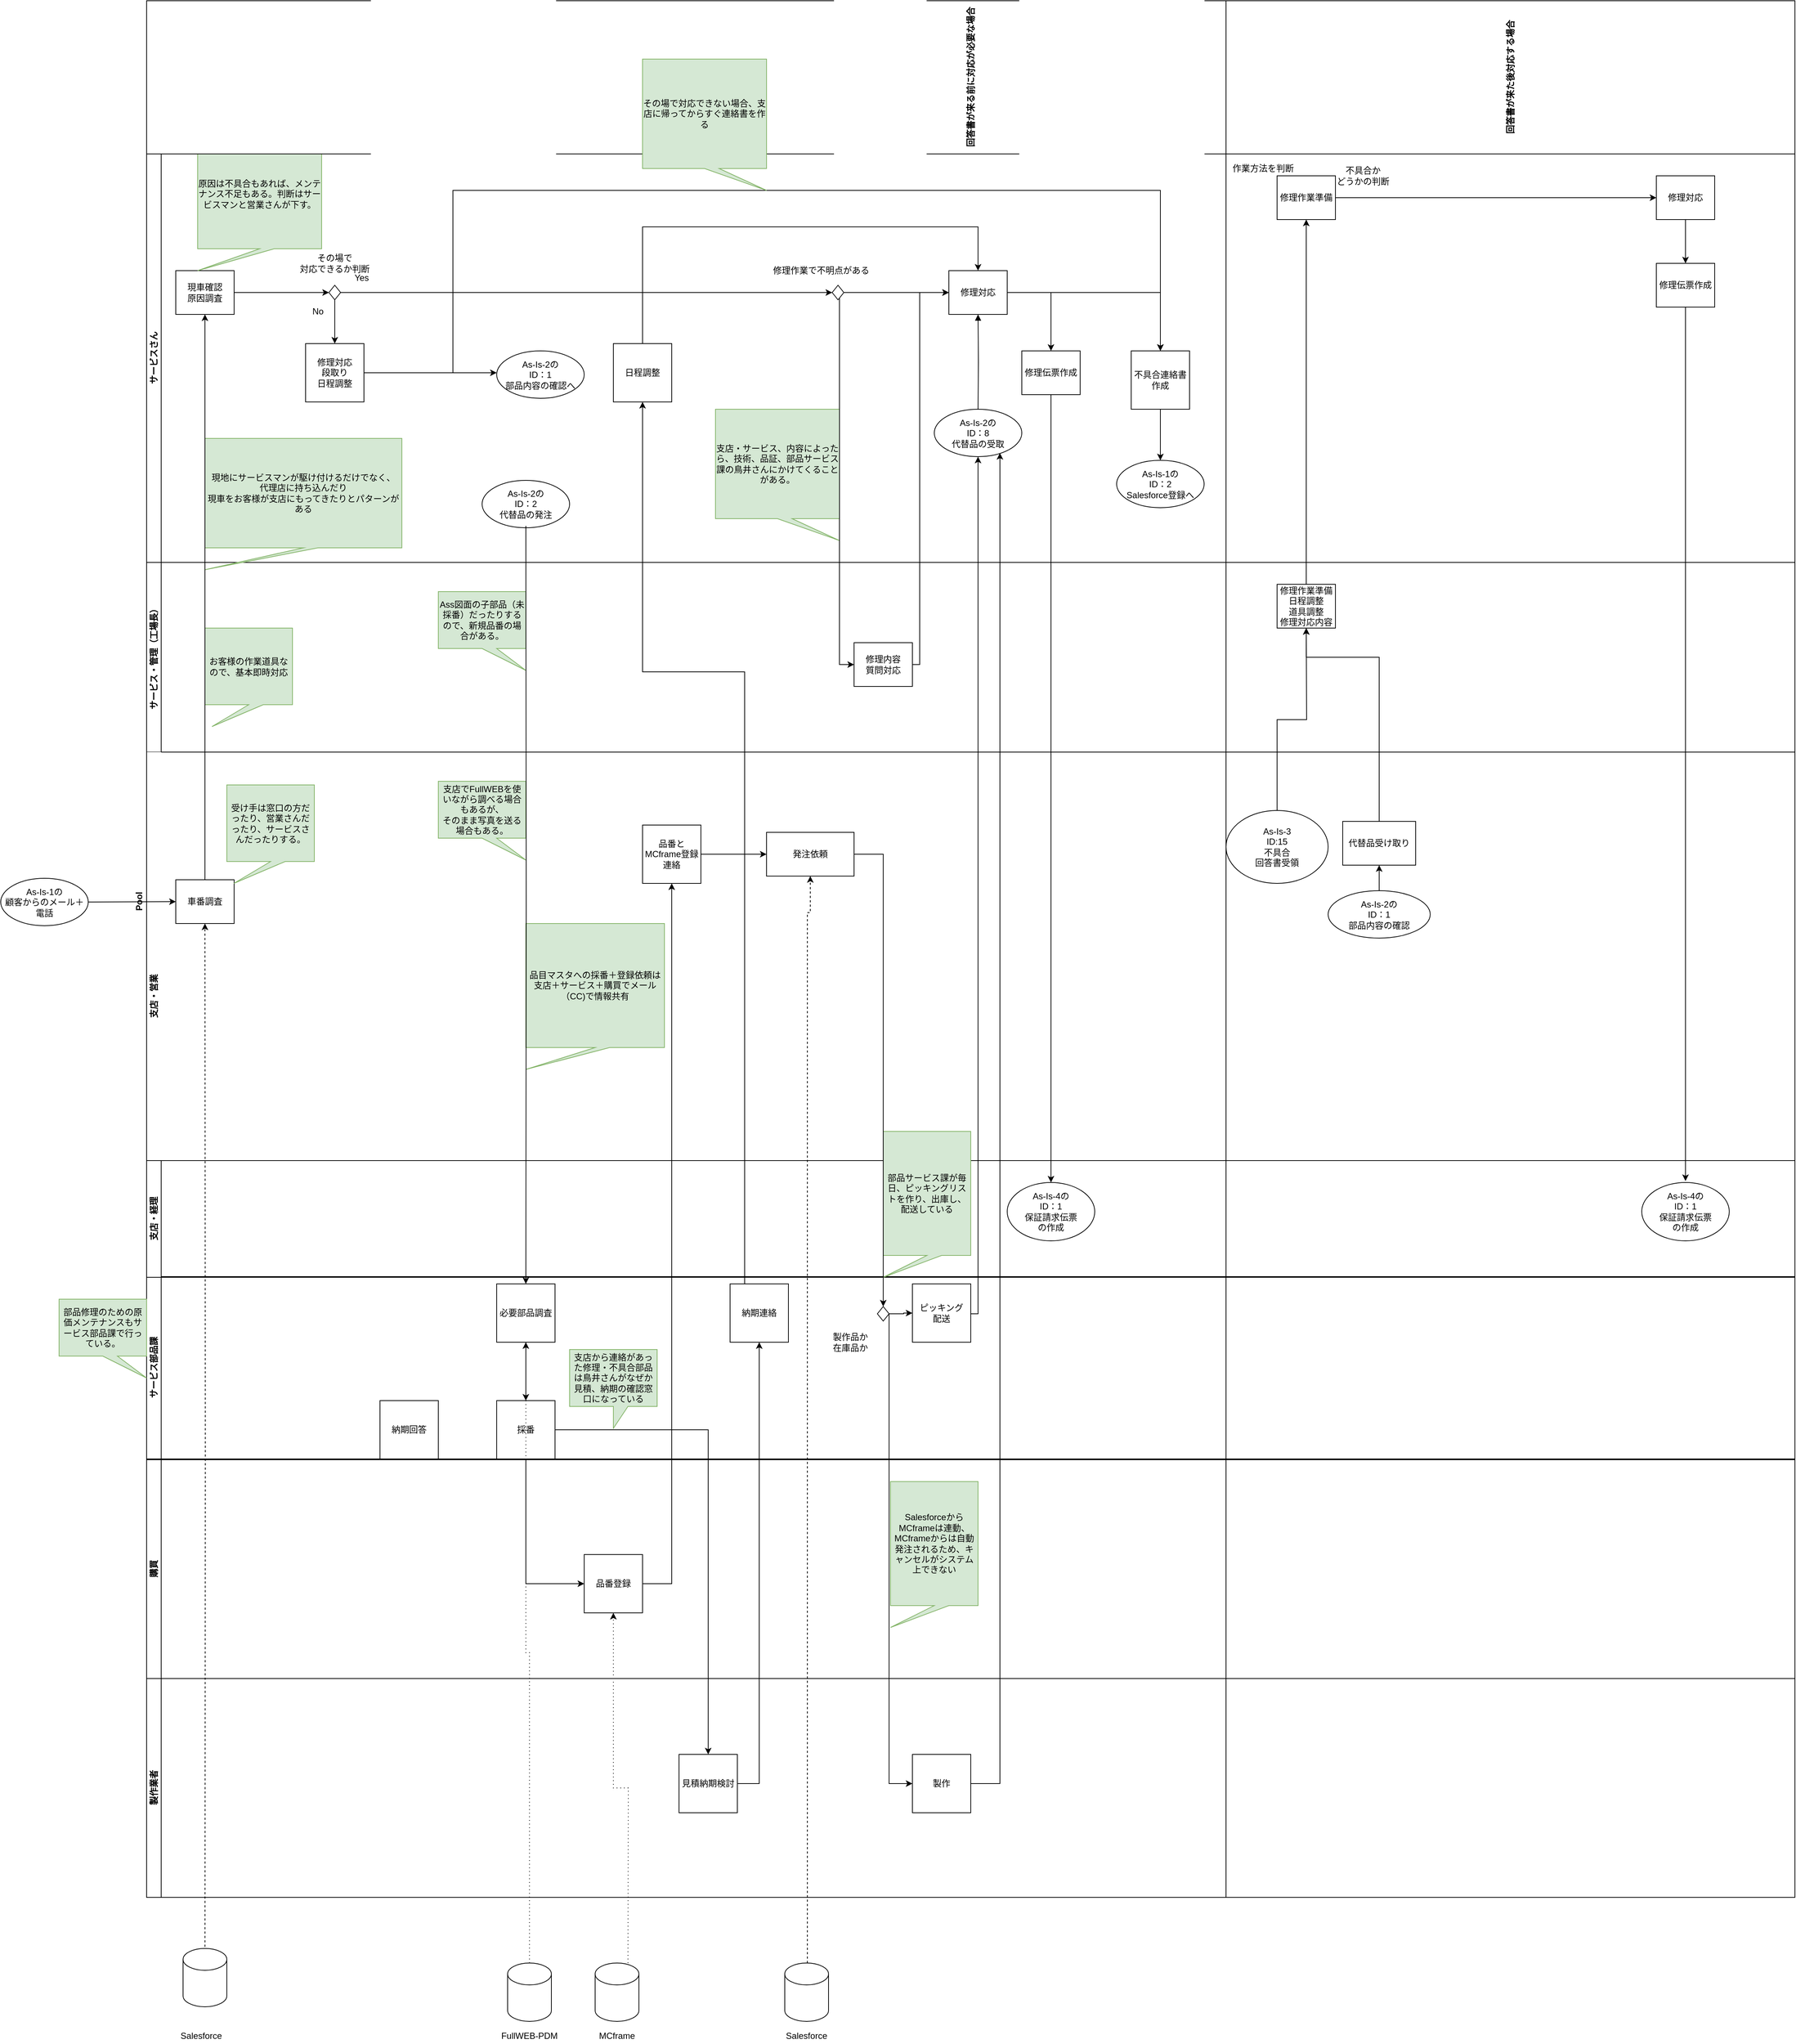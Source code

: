 <mxfile version="14.4.2" type="github">
  <diagram id="prtHgNgQTEPvFCAcTncT" name="Page-1">
    <mxGraphModel dx="3671" dy="2757" grid="1" gridSize="10" guides="1" tooltips="1" connect="1" arrows="1" fold="1" page="1" pageScale="1" pageWidth="827" pageHeight="1169" math="0" shadow="0">
      <root>
        <mxCell id="0" />
        <mxCell id="1" parent="0" />
        <mxCell id="dNxyNK7c78bLwvsdeMH5-19" value="Pool" style="swimlane;html=1;childLayout=stackLayout;resizeParent=1;resizeParentMax=0;horizontal=0;startSize=20;horizontalStack=0;swimlaneFillColor=none;strokeColor=none;" parent="1" vertex="1">
          <mxGeometry x="120" y="120" width="2280" height="930" as="geometry" />
        </mxCell>
        <mxCell id="dNxyNK7c78bLwvsdeMH5-20" value="サービス・管理（工場長）" style="swimlane;html=1;startSize=20;horizontal=0;" parent="dNxyNK7c78bLwvsdeMH5-19" vertex="1">
          <mxGeometry x="20" width="2260" height="260" as="geometry" />
        </mxCell>
        <mxCell id="z5nzv6D3eItYVxrzep7x-37" value="修理内容&lt;br&gt;質問対応" style="rounded=0;whiteSpace=wrap;html=1;fontFamily=Helvetica;fontSize=12;fontColor=#000000;align=center;" parent="dNxyNK7c78bLwvsdeMH5-20" vertex="1">
          <mxGeometry x="970" y="110" width="80" height="60" as="geometry" />
        </mxCell>
        <mxCell id="5hORHY0Bwvzyk7AXpnxr-3" value="お客様の作業道具なので、基本即時対応" style="shape=callout;whiteSpace=wrap;html=1;perimeter=calloutPerimeter;fillColor=#d5e8d4;strokeColor=#82b366;position2=0.08;" vertex="1" parent="dNxyNK7c78bLwvsdeMH5-20">
          <mxGeometry x="80" y="90" width="120" height="135" as="geometry" />
        </mxCell>
        <mxCell id="5hORHY0Bwvzyk7AXpnxr-20" value="Ass図面の子部品（未採番）だったりするので、新規品番の場合がある。" style="shape=callout;whiteSpace=wrap;html=1;perimeter=calloutPerimeter;fillColor=#d5e8d4;strokeColor=#82b366;position2=1;" vertex="1" parent="dNxyNK7c78bLwvsdeMH5-20">
          <mxGeometry x="400" y="40" width="120" height="108" as="geometry" />
        </mxCell>
        <mxCell id="dNxyNK7c78bLwvsdeMH5-21" value="支店・営業" style="swimlane;html=1;startSize=20;horizontal=0;strokeColor=none;" parent="dNxyNK7c78bLwvsdeMH5-19" vertex="1">
          <mxGeometry x="20" y="260" width="2260" height="670" as="geometry" />
        </mxCell>
        <mxCell id="EkoDnE93ibO1WMqdiC40-5" value="車番調査" style="rounded=0;whiteSpace=wrap;html=1;fontFamily=Helvetica;fontSize=12;fontColor=#000000;align=center;" parent="dNxyNK7c78bLwvsdeMH5-21" vertex="1">
          <mxGeometry x="40" y="175" width="80" height="60" as="geometry" />
        </mxCell>
        <mxCell id="z5nzv6D3eItYVxrzep7x-132" value="発注依頼" style="whiteSpace=wrap;html=1;" parent="dNxyNK7c78bLwvsdeMH5-21" vertex="1">
          <mxGeometry x="850" y="110" width="120" height="60" as="geometry" />
        </mxCell>
        <mxCell id="EkoDnE93ibO1WMqdiC40-7" style="edgeStyle=orthogonalEdgeStyle;rounded=0;orthogonalLoop=1;jettySize=auto;html=1;dashed=1;entryX=0.5;entryY=1;entryDx=0;entryDy=0;" parent="dNxyNK7c78bLwvsdeMH5-21" target="EkoDnE93ibO1WMqdiC40-5" edge="1">
          <mxGeometry relative="1" as="geometry">
            <Array as="points" />
            <mxPoint x="80" y="1715.714" as="sourcePoint" />
            <mxPoint x="80" y="240" as="targetPoint" />
          </mxGeometry>
        </mxCell>
        <mxCell id="5hORHY0Bwvzyk7AXpnxr-2" value="受け手は窓口の方だったり、営業さんだったり、サービスさんだったりする。" style="shape=callout;whiteSpace=wrap;html=1;perimeter=calloutPerimeter;fillColor=#d5e8d4;strokeColor=#82b366;position2=0.08;" vertex="1" parent="dNxyNK7c78bLwvsdeMH5-21">
          <mxGeometry x="110" y="45" width="120" height="135" as="geometry" />
        </mxCell>
        <mxCell id="5hORHY0Bwvzyk7AXpnxr-10" style="edgeStyle=orthogonalEdgeStyle;rounded=0;orthogonalLoop=1;jettySize=auto;html=1;" edge="1" parent="dNxyNK7c78bLwvsdeMH5-21" source="EkoDnE93ibO1WMqdiC40-41" target="z5nzv6D3eItYVxrzep7x-132">
          <mxGeometry relative="1" as="geometry" />
        </mxCell>
        <mxCell id="EkoDnE93ibO1WMqdiC40-41" value="品番とMCframe登録連絡" style="whiteSpace=wrap;html=1;aspect=fixed;" parent="dNxyNK7c78bLwvsdeMH5-21" vertex="1">
          <mxGeometry x="680" y="100" width="80" height="80" as="geometry" />
        </mxCell>
        <mxCell id="5hORHY0Bwvzyk7AXpnxr-9" value="品目マスタへの採番＋登録依頼は支店＋サービス＋購買でメール（CC)で情報共有" style="shape=callout;whiteSpace=wrap;html=1;perimeter=calloutPerimeter;fillColor=#d5e8d4;strokeColor=#82b366;position2=0;" vertex="1" parent="dNxyNK7c78bLwvsdeMH5-21">
          <mxGeometry x="520" y="235" width="190" height="200" as="geometry" />
        </mxCell>
        <mxCell id="5hORHY0Bwvzyk7AXpnxr-14" value="As-Is-2の&lt;br&gt;ID：1&lt;br&gt;&lt;div&gt;部品内容の確&lt;span&gt;認&lt;/span&gt;&lt;/div&gt;" style="ellipse;whiteSpace=wrap;html=1;" vertex="1" parent="dNxyNK7c78bLwvsdeMH5-21">
          <mxGeometry x="1620" y="190" width="140" height="65" as="geometry" />
        </mxCell>
        <mxCell id="EkoDnE93ibO1WMqdiC40-56" value="支店でFullWEBを使いながら調べる場合もあるが、&lt;br&gt;そのまま写真を送る場合もある。" style="shape=callout;whiteSpace=wrap;html=1;perimeter=calloutPerimeter;fillColor=#d5e8d4;strokeColor=#82b366;position2=1;" parent="dNxyNK7c78bLwvsdeMH5-21" vertex="1">
          <mxGeometry x="400" y="40" width="120" height="108" as="geometry" />
        </mxCell>
        <mxCell id="FLFnpMw3MmitnRIGWcoV-2" value="As-Is-3&lt;br&gt;ID:15&lt;br&gt;不具合&lt;br&gt;回答書受領" style="ellipse;whiteSpace=wrap;html=1;" parent="dNxyNK7c78bLwvsdeMH5-21" vertex="1">
          <mxGeometry x="1480" y="80" width="140" height="100" as="geometry" />
        </mxCell>
        <mxCell id="5hORHY0Bwvzyk7AXpnxr-22" value="&lt;span&gt;As-Is-4の&lt;/span&gt;&lt;br&gt;&lt;span&gt;ID：1&lt;/span&gt;&lt;br&gt;&lt;div&gt;&lt;div&gt;保証請求伝票&lt;/div&gt;&lt;div&gt;の作成&lt;/div&gt;&lt;/div&gt;" style="ellipse;whiteSpace=wrap;html=1;" vertex="1" parent="dNxyNK7c78bLwvsdeMH5-21">
          <mxGeometry x="2050" y="590" width="120" height="80" as="geometry" />
        </mxCell>
        <mxCell id="z5nzv6D3eItYVxrzep7x-14" value="サービスさん" style="swimlane;html=1;startSize=20;horizontal=0;" parent="1" vertex="1">
          <mxGeometry x="140" y="-440" width="2260" height="560" as="geometry" />
        </mxCell>
        <mxCell id="z5nzv6D3eItYVxrzep7x-86" style="edgeStyle=orthogonalEdgeStyle;rounded=0;orthogonalLoop=1;jettySize=auto;html=1;entryX=0;entryY=0.5;entryDx=0;entryDy=0;" parent="z5nzv6D3eItYVxrzep7x-14" source="z5nzv6D3eItYVxrzep7x-16" target="z5nzv6D3eItYVxrzep7x-85" edge="1">
          <mxGeometry relative="1" as="geometry" />
        </mxCell>
        <mxCell id="z5nzv6D3eItYVxrzep7x-16" value="現車確認&lt;br&gt;原因調査" style="rounded=0;whiteSpace=wrap;html=1;fontFamily=Helvetica;fontSize=12;fontColor=#000000;align=center;" parent="z5nzv6D3eItYVxrzep7x-14" vertex="1">
          <mxGeometry x="40" y="160" width="80" height="60" as="geometry" />
        </mxCell>
        <mxCell id="z5nzv6D3eItYVxrzep7x-44" style="edgeStyle=orthogonalEdgeStyle;rounded=0;orthogonalLoop=1;jettySize=auto;html=1;entryX=0;entryY=0.5;entryDx=0;entryDy=0;" parent="z5nzv6D3eItYVxrzep7x-14" source="z5nzv6D3eItYVxrzep7x-21" target="z5nzv6D3eItYVxrzep7x-23" edge="1">
          <mxGeometry relative="1" as="geometry" />
        </mxCell>
        <mxCell id="z5nzv6D3eItYVxrzep7x-21" value="" style="rhombus;whiteSpace=wrap;html=1;" parent="z5nzv6D3eItYVxrzep7x-14" vertex="1">
          <mxGeometry x="940" y="180" width="16" height="20" as="geometry" />
        </mxCell>
        <mxCell id="z5nzv6D3eItYVxrzep7x-22" value="その場で&lt;br&gt;対応できるか判断" style="text;html=1;strokeColor=none;fillColor=none;align=center;verticalAlign=middle;whiteSpace=wrap;rounded=0;" parent="z5nzv6D3eItYVxrzep7x-14" vertex="1">
          <mxGeometry x="193" y="140" width="130" height="20" as="geometry" />
        </mxCell>
        <mxCell id="5hORHY0Bwvzyk7AXpnxr-8" style="edgeStyle=orthogonalEdgeStyle;rounded=0;orthogonalLoop=1;jettySize=auto;html=1;entryX=0.5;entryY=0;entryDx=0;entryDy=0;" edge="1" parent="z5nzv6D3eItYVxrzep7x-14" source="z5nzv6D3eItYVxrzep7x-23" target="5hORHY0Bwvzyk7AXpnxr-6">
          <mxGeometry relative="1" as="geometry" />
        </mxCell>
        <mxCell id="z5nzv6D3eItYVxrzep7x-23" value="修理対応" style="rounded=0;whiteSpace=wrap;html=1;fontFamily=Helvetica;fontSize=12;fontColor=#000000;align=center;" parent="z5nzv6D3eItYVxrzep7x-14" vertex="1">
          <mxGeometry x="1100" y="160" width="80" height="60" as="geometry" />
        </mxCell>
        <mxCell id="dNxyNK7c78bLwvsdeMH5-34" value="修理伝票作成" style="rounded=0;whiteSpace=wrap;html=1;fontFamily=Helvetica;fontSize=12;fontColor=#000000;align=center;" parent="z5nzv6D3eItYVxrzep7x-14" vertex="1">
          <mxGeometry x="1200" y="270" width="80" height="60" as="geometry" />
        </mxCell>
        <mxCell id="YrqZv5F6dzmh7RyfZA-b-25" style="edgeStyle=orthogonalEdgeStyle;rounded=0;orthogonalLoop=1;jettySize=auto;html=1;entryX=0.5;entryY=0;entryDx=0;entryDy=0;exitX=1;exitY=0.5;exitDx=0;exitDy=0;" parent="z5nzv6D3eItYVxrzep7x-14" source="z5nzv6D3eItYVxrzep7x-23" target="dNxyNK7c78bLwvsdeMH5-34" edge="1">
          <mxGeometry relative="1" as="geometry">
            <mxPoint x="550" y="350" as="sourcePoint" />
            <Array as="points">
              <mxPoint x="1240" y="190" />
            </Array>
          </mxGeometry>
        </mxCell>
        <mxCell id="z5nzv6D3eItYVxrzep7x-42" value="No" style="text;html=1;strokeColor=none;fillColor=none;align=center;verticalAlign=middle;whiteSpace=wrap;rounded=0;" parent="z5nzv6D3eItYVxrzep7x-14" vertex="1">
          <mxGeometry x="170" y="206" width="130" height="20" as="geometry" />
        </mxCell>
        <mxCell id="z5nzv6D3eItYVxrzep7x-43" value="Yes" style="text;html=1;strokeColor=none;fillColor=none;align=center;verticalAlign=middle;whiteSpace=wrap;rounded=0;" parent="z5nzv6D3eItYVxrzep7x-14" vertex="1">
          <mxGeometry x="230" y="160" width="130" height="20" as="geometry" />
        </mxCell>
        <mxCell id="z5nzv6D3eItYVxrzep7x-100" style="edgeStyle=orthogonalEdgeStyle;rounded=0;orthogonalLoop=1;jettySize=auto;html=1;entryX=0;entryY=0.5;entryDx=0;entryDy=0;" parent="z5nzv6D3eItYVxrzep7x-14" source="z5nzv6D3eItYVxrzep7x-85" target="z5nzv6D3eItYVxrzep7x-21" edge="1">
          <mxGeometry relative="1" as="geometry" />
        </mxCell>
        <mxCell id="z5nzv6D3eItYVxrzep7x-85" value="" style="rhombus;whiteSpace=wrap;html=1;" parent="z5nzv6D3eItYVxrzep7x-14" vertex="1">
          <mxGeometry x="250" y="180" width="16" height="20" as="geometry" />
        </mxCell>
        <mxCell id="5hORHY0Bwvzyk7AXpnxr-16" style="edgeStyle=orthogonalEdgeStyle;rounded=0;orthogonalLoop=1;jettySize=auto;html=1;entryX=0;entryY=0.5;entryDx=0;entryDy=0;" edge="1" parent="z5nzv6D3eItYVxrzep7x-14" source="z5nzv6D3eItYVxrzep7x-93">
          <mxGeometry relative="1" as="geometry">
            <mxPoint x="480" y="300" as="targetPoint" />
          </mxGeometry>
        </mxCell>
        <mxCell id="z5nzv6D3eItYVxrzep7x-93" value="修理対応&lt;br&gt;段取り&lt;br&gt;日程調整" style="whiteSpace=wrap;html=1;aspect=fixed;" parent="z5nzv6D3eItYVxrzep7x-14" vertex="1">
          <mxGeometry x="218" y="260" width="80" height="80" as="geometry" />
        </mxCell>
        <mxCell id="z5nzv6D3eItYVxrzep7x-92" style="edgeStyle=orthogonalEdgeStyle;rounded=0;orthogonalLoop=1;jettySize=auto;html=1;" parent="z5nzv6D3eItYVxrzep7x-14" source="z5nzv6D3eItYVxrzep7x-85" target="z5nzv6D3eItYVxrzep7x-93" edge="1">
          <mxGeometry relative="1" as="geometry">
            <mxPoint x="258" y="150" as="targetPoint" />
          </mxGeometry>
        </mxCell>
        <mxCell id="5hORHY0Bwvzyk7AXpnxr-7" style="edgeStyle=orthogonalEdgeStyle;rounded=0;orthogonalLoop=1;jettySize=auto;html=1;entryX=0.5;entryY=0;entryDx=0;entryDy=0;exitX=1;exitY=0.5;exitDx=0;exitDy=0;" edge="1" parent="z5nzv6D3eItYVxrzep7x-14" source="z5nzv6D3eItYVxrzep7x-93" target="5hORHY0Bwvzyk7AXpnxr-6">
          <mxGeometry relative="1" as="geometry">
            <mxPoint x="310" y="300" as="sourcePoint" />
            <Array as="points">
              <mxPoint x="420" y="300" />
              <mxPoint x="420" y="50" />
              <mxPoint x="1390" y="50" />
            </Array>
          </mxGeometry>
        </mxCell>
        <mxCell id="z5nzv6D3eItYVxrzep7x-101" value="修理作業で不明点がある" style="text;html=1;strokeColor=none;fillColor=none;align=center;verticalAlign=middle;whiteSpace=wrap;rounded=0;" parent="z5nzv6D3eItYVxrzep7x-14" vertex="1">
          <mxGeometry x="850" y="150" width="150" height="20" as="geometry" />
        </mxCell>
        <mxCell id="z5nzv6D3eItYVxrzep7x-143" style="edgeStyle=orthogonalEdgeStyle;rounded=0;orthogonalLoop=1;jettySize=auto;html=1;entryX=0.5;entryY=1;entryDx=0;entryDy=0;endArrow=block;endFill=1;" parent="z5nzv6D3eItYVxrzep7x-14" target="z5nzv6D3eItYVxrzep7x-23" edge="1">
          <mxGeometry relative="1" as="geometry">
            <mxPoint x="1140" y="350" as="sourcePoint" />
          </mxGeometry>
        </mxCell>
        <mxCell id="EkoDnE93ibO1WMqdiC40-9" value="現地にサービスマンが駆け付けるだけでなく、&lt;br&gt;代理店に持ち込んだり&lt;br&gt;現車をお客様が支店にもってきたりとパターンがある" style="shape=callout;whiteSpace=wrap;html=1;perimeter=calloutPerimeter;fillColor=#d5e8d4;strokeColor=#82b366;position2=0;" parent="z5nzv6D3eItYVxrzep7x-14" vertex="1">
          <mxGeometry x="80" y="390" width="270" height="180" as="geometry" />
        </mxCell>
        <mxCell id="EkoDnE93ibO1WMqdiC40-14" value="原因は不具合もあれば、メンテナンス不足もある。判断はサービスマンと営業さんが下す。" style="shape=callout;whiteSpace=wrap;html=1;perimeter=calloutPerimeter;fillColor=#d5e8d4;strokeColor=#82b366;position2=0;" parent="z5nzv6D3eItYVxrzep7x-14" vertex="1">
          <mxGeometry x="70" y="-20" width="170" height="180" as="geometry" />
        </mxCell>
        <mxCell id="EkoDnE93ibO1WMqdiC40-53" style="edgeStyle=orthogonalEdgeStyle;rounded=0;orthogonalLoop=1;jettySize=auto;html=1;entryX=0.5;entryY=0;entryDx=0;entryDy=0;" parent="z5nzv6D3eItYVxrzep7x-14" source="EkoDnE93ibO1WMqdiC40-51" target="z5nzv6D3eItYVxrzep7x-23" edge="1">
          <mxGeometry relative="1" as="geometry">
            <Array as="points">
              <mxPoint x="680" y="100" />
              <mxPoint x="1140" y="100" />
            </Array>
          </mxGeometry>
        </mxCell>
        <mxCell id="EkoDnE93ibO1WMqdiC40-51" value="日程調整" style="whiteSpace=wrap;html=1;aspect=fixed;" parent="z5nzv6D3eItYVxrzep7x-14" vertex="1">
          <mxGeometry x="640" y="260" width="80" height="80" as="geometry" />
        </mxCell>
        <mxCell id="EkoDnE93ibO1WMqdiC40-13" value="支店・サービス、内容によったら、技術、品証、部品サービス課の鳥井さんにかけてくることがある。" style="shape=callout;whiteSpace=wrap;html=1;perimeter=calloutPerimeter;fillColor=#d5e8d4;strokeColor=#82b366;position2=1;" parent="z5nzv6D3eItYVxrzep7x-14" vertex="1">
          <mxGeometry x="780" y="350" width="170" height="180" as="geometry" />
        </mxCell>
        <mxCell id="5hORHY0Bwvzyk7AXpnxr-13" style="edgeStyle=orthogonalEdgeStyle;rounded=0;orthogonalLoop=1;jettySize=auto;html=1;" edge="1" parent="z5nzv6D3eItYVxrzep7x-14" source="5hORHY0Bwvzyk7AXpnxr-6" target="5hORHY0Bwvzyk7AXpnxr-11">
          <mxGeometry relative="1" as="geometry" />
        </mxCell>
        <mxCell id="5hORHY0Bwvzyk7AXpnxr-6" value="不具合連絡書作成" style="whiteSpace=wrap;html=1;aspect=fixed;" vertex="1" parent="z5nzv6D3eItYVxrzep7x-14">
          <mxGeometry x="1350" y="270" width="80" height="80" as="geometry" />
        </mxCell>
        <mxCell id="5hORHY0Bwvzyk7AXpnxr-11" value="As-Is-1の&lt;br&gt;ID：2&lt;br&gt;Salesforce登録へ" style="ellipse;whiteSpace=wrap;html=1;" vertex="1" parent="z5nzv6D3eItYVxrzep7x-14">
          <mxGeometry x="1330" y="420" width="120" height="65" as="geometry" />
        </mxCell>
        <mxCell id="5hORHY0Bwvzyk7AXpnxr-17" value="As-Is-2の&lt;br&gt;ID：1&lt;br&gt;部品内容の確認へ" style="ellipse;whiteSpace=wrap;html=1;" vertex="1" parent="z5nzv6D3eItYVxrzep7x-14">
          <mxGeometry x="480" y="270" width="120" height="65" as="geometry" />
        </mxCell>
        <mxCell id="5hORHY0Bwvzyk7AXpnxr-18" value="As-Is-2の&lt;br&gt;ID：2&lt;br&gt;代替品の発注" style="ellipse;whiteSpace=wrap;html=1;" vertex="1" parent="z5nzv6D3eItYVxrzep7x-14">
          <mxGeometry x="460" y="447.5" width="120" height="65" as="geometry" />
        </mxCell>
        <mxCell id="5hORHY0Bwvzyk7AXpnxr-21" value="As-Is-2の&lt;br&gt;ID：8&lt;br&gt;代替品の受取" style="ellipse;whiteSpace=wrap;html=1;" vertex="1" parent="z5nzv6D3eItYVxrzep7x-14">
          <mxGeometry x="1080" y="350" width="120" height="65" as="geometry" />
        </mxCell>
        <mxCell id="z5nzv6D3eItYVxrzep7x-63" style="edgeStyle=orthogonalEdgeStyle;rounded=0;orthogonalLoop=1;jettySize=auto;html=1;" parent="1" source="dNxyNK7c78bLwvsdeMH5-34" edge="1">
          <mxGeometry relative="1" as="geometry">
            <mxPoint x="1380" y="970" as="targetPoint" />
          </mxGeometry>
        </mxCell>
        <mxCell id="z5nzv6D3eItYVxrzep7x-65" value="回答書が来る前に対応が必要な場合" style="swimlane;html=1;startSize=210;horizontal=0;direction=south;" parent="1" vertex="1">
          <mxGeometry x="140" y="-650" width="2260" height="2600" as="geometry" />
        </mxCell>
        <mxCell id="z5nzv6D3eItYVxrzep7x-57" value="サービス部品課" style="swimlane;html=1;startSize=20;horizontal=0;" parent="z5nzv6D3eItYVxrzep7x-65" vertex="1">
          <mxGeometry y="1749" width="2260" height="250" as="geometry" />
        </mxCell>
        <mxCell id="EkoDnE93ibO1WMqdiC40-18" value="採番" style="whiteSpace=wrap;html=1;aspect=fixed;" parent="z5nzv6D3eItYVxrzep7x-57" vertex="1">
          <mxGeometry x="480" y="170" width="80" height="80" as="geometry" />
        </mxCell>
        <mxCell id="EkoDnE93ibO1WMqdiC40-22" style="edgeStyle=orthogonalEdgeStyle;rounded=0;orthogonalLoop=1;jettySize=auto;html=1;entryX=0.5;entryY=0;entryDx=0;entryDy=0;" parent="z5nzv6D3eItYVxrzep7x-57" source="EkoDnE93ibO1WMqdiC40-19" target="EkoDnE93ibO1WMqdiC40-18" edge="1">
          <mxGeometry relative="1" as="geometry" />
        </mxCell>
        <mxCell id="EkoDnE93ibO1WMqdiC40-19" value="必要部品調査" style="whiteSpace=wrap;html=1;aspect=fixed;" parent="z5nzv6D3eItYVxrzep7x-57" vertex="1">
          <mxGeometry x="480" y="10" width="80" height="80" as="geometry" />
        </mxCell>
        <mxCell id="EkoDnE93ibO1WMqdiC40-38" value="納期回答" style="whiteSpace=wrap;html=1;aspect=fixed;" parent="z5nzv6D3eItYVxrzep7x-57" vertex="1">
          <mxGeometry x="320" y="170" width="80" height="80" as="geometry" />
        </mxCell>
        <mxCell id="EkoDnE93ibO1WMqdiC40-48" value="納期連絡" style="whiteSpace=wrap;html=1;aspect=fixed;" parent="z5nzv6D3eItYVxrzep7x-57" vertex="1">
          <mxGeometry x="800" y="10" width="80" height="80" as="geometry" />
        </mxCell>
        <mxCell id="EkoDnE93ibO1WMqdiC40-58" value="支店から連絡があった修理・不具合部品は鳥井さんがなぜか見積、納期の確認窓口になっている" style="shape=callout;whiteSpace=wrap;html=1;perimeter=calloutPerimeter;fillColor=#d5e8d4;strokeColor=#82b366;" parent="z5nzv6D3eItYVxrzep7x-57" vertex="1">
          <mxGeometry x="580" y="100" width="120" height="108" as="geometry" />
        </mxCell>
        <mxCell id="EkoDnE93ibO1WMqdiC40-64" value="ピッキング&lt;br&gt;配送" style="whiteSpace=wrap;html=1;aspect=fixed;" parent="z5nzv6D3eItYVxrzep7x-57" vertex="1">
          <mxGeometry x="1050" y="10" width="80" height="80" as="geometry" />
        </mxCell>
        <mxCell id="EkoDnE93ibO1WMqdiC40-68" value="製作品か&lt;br&gt;在庫品か" style="text;html=1;strokeColor=none;fillColor=none;align=center;verticalAlign=middle;whiteSpace=wrap;rounded=0;" parent="z5nzv6D3eItYVxrzep7x-57" vertex="1">
          <mxGeometry x="890" y="80" width="150" height="20" as="geometry" />
        </mxCell>
        <mxCell id="dNxyNK7c78bLwvsdeMH5-22" value="支店・経理" style="swimlane;html=1;startSize=20;horizontal=0;" parent="z5nzv6D3eItYVxrzep7x-65" vertex="1">
          <mxGeometry y="1590" width="2260" height="160" as="geometry" />
        </mxCell>
        <mxCell id="EkoDnE93ibO1WMqdiC40-69" value="部品サービス課が毎日、ピッキングリストを作り、出庫し、配送している" style="shape=callout;whiteSpace=wrap;html=1;perimeter=calloutPerimeter;fillColor=#d5e8d4;strokeColor=#82b366;position2=0;" parent="dNxyNK7c78bLwvsdeMH5-22" vertex="1">
          <mxGeometry x="1010" y="-40" width="120" height="200" as="geometry" />
        </mxCell>
        <mxCell id="5hORHY0Bwvzyk7AXpnxr-23" value="&lt;span&gt;As-Is-4の&lt;/span&gt;&lt;br&gt;&lt;span&gt;ID：1&lt;/span&gt;&lt;br&gt;&lt;div&gt;&lt;div&gt;保証請求伝票&lt;/div&gt;&lt;div&gt;の作成&lt;/div&gt;&lt;/div&gt;" style="ellipse;whiteSpace=wrap;html=1;" vertex="1" parent="dNxyNK7c78bLwvsdeMH5-22">
          <mxGeometry x="1180" y="30" width="120" height="80" as="geometry" />
        </mxCell>
        <mxCell id="z5nzv6D3eItYVxrzep7x-32" value="作業方法を判断" style="text;html=1;strokeColor=none;fillColor=none;align=center;verticalAlign=middle;whiteSpace=wrap;rounded=0;" parent="z5nzv6D3eItYVxrzep7x-65" vertex="1">
          <mxGeometry x="1466" y="220" width="130" height="20" as="geometry" />
        </mxCell>
        <mxCell id="z5nzv6D3eItYVxrzep7x-34" value="修理作業準備" style="rounded=0;whiteSpace=wrap;html=1;fontFamily=Helvetica;fontSize=12;fontColor=#000000;align=center;" parent="z5nzv6D3eItYVxrzep7x-65" vertex="1">
          <mxGeometry x="1550" y="240" width="80" height="60" as="geometry" />
        </mxCell>
        <mxCell id="z5nzv6D3eItYVxrzep7x-26" style="edgeStyle=orthogonalEdgeStyle;rounded=0;orthogonalLoop=1;jettySize=auto;html=1;exitX=1;exitY=0.5;exitDx=0;exitDy=0;" parent="z5nzv6D3eItYVxrzep7x-65" source="z5nzv6D3eItYVxrzep7x-34" edge="1">
          <mxGeometry relative="1" as="geometry">
            <mxPoint x="1760" y="270" as="sourcePoint" />
            <mxPoint x="2070" y="270" as="targetPoint" />
          </mxGeometry>
        </mxCell>
        <mxCell id="z5nzv6D3eItYVxrzep7x-33" value="不具合か&lt;br&gt;どうかの判断" style="text;html=1;strokeColor=none;fillColor=none;align=center;verticalAlign=middle;whiteSpace=wrap;rounded=0;" parent="z5nzv6D3eItYVxrzep7x-65" vertex="1">
          <mxGeometry x="1603" y="230" width="130" height="20" as="geometry" />
        </mxCell>
        <mxCell id="z5nzv6D3eItYVxrzep7x-29" value="修理対応" style="rounded=0;whiteSpace=wrap;html=1;fontFamily=Helvetica;fontSize=12;fontColor=#000000;align=center;" parent="z5nzv6D3eItYVxrzep7x-65" vertex="1">
          <mxGeometry x="2070" y="240" width="80" height="60" as="geometry" />
        </mxCell>
        <mxCell id="z5nzv6D3eItYVxrzep7x-71" style="edgeStyle=orthogonalEdgeStyle;rounded=0;orthogonalLoop=1;jettySize=auto;html=1;entryX=0.5;entryY=0;entryDx=0;entryDy=0;exitX=0.5;exitY=1;exitDx=0;exitDy=0;" parent="z5nzv6D3eItYVxrzep7x-65" source="z5nzv6D3eItYVxrzep7x-29" target="z5nzv6D3eItYVxrzep7x-70" edge="1">
          <mxGeometry relative="1" as="geometry">
            <mxPoint x="2110" y="310" as="sourcePoint" />
          </mxGeometry>
        </mxCell>
        <mxCell id="z5nzv6D3eItYVxrzep7x-70" value="修理伝票作成" style="rounded=0;whiteSpace=wrap;html=1;fontFamily=Helvetica;fontSize=12;fontColor=#000000;align=center;" parent="z5nzv6D3eItYVxrzep7x-65" vertex="1">
          <mxGeometry x="2070" y="360" width="80" height="60" as="geometry" />
        </mxCell>
        <mxCell id="z5nzv6D3eItYVxrzep7x-72" style="edgeStyle=orthogonalEdgeStyle;rounded=0;orthogonalLoop=1;jettySize=auto;html=1;" parent="z5nzv6D3eItYVxrzep7x-65" source="z5nzv6D3eItYVxrzep7x-70" edge="1">
          <mxGeometry relative="1" as="geometry">
            <mxPoint x="2110" y="1618" as="targetPoint" />
          </mxGeometry>
        </mxCell>
        <mxCell id="z5nzv6D3eItYVxrzep7x-68" style="edgeStyle=orthogonalEdgeStyle;rounded=0;orthogonalLoop=1;jettySize=auto;html=1;entryX=0.5;entryY=1;entryDx=0;entryDy=0;" parent="z5nzv6D3eItYVxrzep7x-65" source="z5nzv6D3eItYVxrzep7x-7" target="z5nzv6D3eItYVxrzep7x-34" edge="1">
          <mxGeometry relative="1" as="geometry" />
        </mxCell>
        <mxCell id="z5nzv6D3eItYVxrzep7x-7" value="修理作業準備&lt;br&gt;日程調整&lt;br&gt;道具調整&lt;br&gt;修理対応内容" style="rounded=0;whiteSpace=wrap;html=1;fontFamily=Helvetica;fontSize=12;fontColor=#000000;align=center;" parent="z5nzv6D3eItYVxrzep7x-65" vertex="1">
          <mxGeometry x="1550" y="800" width="80" height="60" as="geometry" />
        </mxCell>
        <mxCell id="z5nzv6D3eItYVxrzep7x-9" style="edgeStyle=orthogonalEdgeStyle;rounded=0;orthogonalLoop=1;jettySize=auto;html=1;entryX=0.5;entryY=1;entryDx=0;entryDy=0;" parent="z5nzv6D3eItYVxrzep7x-65" source="z5nzv6D3eItYVxrzep7x-8" target="z5nzv6D3eItYVxrzep7x-7" edge="1">
          <mxGeometry relative="1" as="geometry">
            <Array as="points">
              <mxPoint x="1690" y="900" />
              <mxPoint x="1590" y="900" />
            </Array>
          </mxGeometry>
        </mxCell>
        <mxCell id="FLFnpMw3MmitnRIGWcoV-14" style="edgeStyle=orthogonalEdgeStyle;rounded=0;orthogonalLoop=1;jettySize=auto;html=1;" parent="z5nzv6D3eItYVxrzep7x-65" source="FLFnpMw3MmitnRIGWcoV-2" edge="1">
          <mxGeometry relative="1" as="geometry">
            <mxPoint x="1590" y="860" as="targetPoint" />
          </mxGeometry>
        </mxCell>
        <mxCell id="z5nzv6D3eItYVxrzep7x-8" value="代替品受け取り" style="rounded=0;whiteSpace=wrap;html=1;" parent="z5nzv6D3eItYVxrzep7x-65" vertex="1">
          <mxGeometry x="1640" y="1125" width="100" height="60" as="geometry" />
        </mxCell>
        <mxCell id="z5nzv6D3eItYVxrzep7x-67" value="回答書が来た後対応する場合" style="swimlane;html=1;startSize=210;horizontal=0;direction=south;" parent="z5nzv6D3eItYVxrzep7x-65" vertex="1">
          <mxGeometry x="1480" width="780" height="2600" as="geometry" />
        </mxCell>
        <mxCell id="EkoDnE93ibO1WMqdiC40-55" value="SalesforceからMCframeは連動、&lt;br&gt;MCframeからは自動発注されるため、キャンセルがシステム上できない" style="shape=callout;whiteSpace=wrap;html=1;perimeter=calloutPerimeter;fillColor=#d5e8d4;strokeColor=#82b366;position2=0;" parent="z5nzv6D3eItYVxrzep7x-65" vertex="1">
          <mxGeometry x="1020" y="2030" width="120" height="200" as="geometry" />
        </mxCell>
        <mxCell id="5hORHY0Bwvzyk7AXpnxr-12" value="その場で対応できない場合、支店に帰ってからすぐ連絡書を作る" style="shape=callout;whiteSpace=wrap;html=1;perimeter=calloutPerimeter;fillColor=#d5e8d4;strokeColor=#82b366;position2=1;" vertex="1" parent="z5nzv6D3eItYVxrzep7x-65">
          <mxGeometry x="680" y="80" width="170" height="180" as="geometry" />
        </mxCell>
        <mxCell id="z5nzv6D3eItYVxrzep7x-58" value="購買" style="swimlane;html=1;startSize=20;horizontal=0;" parent="1" vertex="1">
          <mxGeometry x="140" y="1350" width="2260" height="300" as="geometry" />
        </mxCell>
        <mxCell id="EkoDnE93ibO1WMqdiC40-24" value="品番登録" style="whiteSpace=wrap;html=1;aspect=fixed;" parent="z5nzv6D3eItYVxrzep7x-58" vertex="1">
          <mxGeometry x="600" y="130" width="80" height="80" as="geometry" />
        </mxCell>
        <mxCell id="z5nzv6D3eItYVxrzep7x-99" style="edgeStyle=orthogonalEdgeStyle;rounded=0;orthogonalLoop=1;jettySize=auto;html=1;entryX=0;entryY=0.5;entryDx=0;entryDy=0;" parent="1" source="z5nzv6D3eItYVxrzep7x-37" target="z5nzv6D3eItYVxrzep7x-23" edge="1">
          <mxGeometry relative="1" as="geometry">
            <mxPoint x="578" y="260.059" as="sourcePoint" />
            <mxPoint x="680" y="-40" as="targetPoint" />
            <Array as="points">
              <mxPoint x="1200" y="260" />
              <mxPoint x="1200" y="-250" />
            </Array>
          </mxGeometry>
        </mxCell>
        <mxCell id="z5nzv6D3eItYVxrzep7x-134" value="" style="shape=cylinder3;whiteSpace=wrap;html=1;boundedLbl=1;backgroundOutline=1;size=15;" parent="1" vertex="1">
          <mxGeometry x="190" y="2020" width="60" height="80" as="geometry" />
        </mxCell>
        <mxCell id="z5nzv6D3eItYVxrzep7x-137" value="Salesforce" style="text;html=1;strokeColor=none;fillColor=none;align=center;verticalAlign=middle;whiteSpace=wrap;rounded=0;" parent="1" vertex="1">
          <mxGeometry x="150" y="2130" width="130" height="20" as="geometry" />
        </mxCell>
        <mxCell id="EkoDnE93ibO1WMqdiC40-8" style="edgeStyle=orthogonalEdgeStyle;rounded=0;orthogonalLoop=1;jettySize=auto;html=1;entryX=0.5;entryY=1;entryDx=0;entryDy=0;" parent="1" source="EkoDnE93ibO1WMqdiC40-5" target="z5nzv6D3eItYVxrzep7x-16" edge="1">
          <mxGeometry relative="1" as="geometry" />
        </mxCell>
        <mxCell id="EkoDnE93ibO1WMqdiC40-15" style="edgeStyle=orthogonalEdgeStyle;rounded=0;orthogonalLoop=1;jettySize=auto;html=1;entryX=0;entryY=0.5;entryDx=0;entryDy=0;" parent="1" source="z5nzv6D3eItYVxrzep7x-21" target="z5nzv6D3eItYVxrzep7x-37" edge="1">
          <mxGeometry relative="1" as="geometry">
            <Array as="points">
              <mxPoint x="1090" y="-250" />
              <mxPoint x="1090" y="260" />
            </Array>
          </mxGeometry>
        </mxCell>
        <mxCell id="EkoDnE93ibO1WMqdiC40-21" style="edgeStyle=orthogonalEdgeStyle;rounded=0;orthogonalLoop=1;jettySize=auto;html=1;" parent="1" target="EkoDnE93ibO1WMqdiC40-19" edge="1">
          <mxGeometry relative="1" as="geometry">
            <mxPoint x="660" y="70" as="sourcePoint" />
          </mxGeometry>
        </mxCell>
        <mxCell id="EkoDnE93ibO1WMqdiC40-23" style="edgeStyle=orthogonalEdgeStyle;rounded=0;orthogonalLoop=1;jettySize=auto;html=1;entryX=0;entryY=0.5;entryDx=0;entryDy=0;" parent="1" source="EkoDnE93ibO1WMqdiC40-18" target="EkoDnE93ibO1WMqdiC40-24" edge="1">
          <mxGeometry relative="1" as="geometry">
            <mxPoint x="670" y="1550" as="targetPoint" />
            <Array as="points">
              <mxPoint x="660" y="1520" />
            </Array>
          </mxGeometry>
        </mxCell>
        <mxCell id="EkoDnE93ibO1WMqdiC40-29" style="edgeStyle=orthogonalEdgeStyle;rounded=0;orthogonalLoop=1;jettySize=auto;html=1;dashed=1;dashPattern=1 4;" parent="1" source="EkoDnE93ibO1WMqdiC40-27" target="EkoDnE93ibO1WMqdiC40-19" edge="1">
          <mxGeometry relative="1" as="geometry" />
        </mxCell>
        <mxCell id="EkoDnE93ibO1WMqdiC40-27" value="" style="shape=cylinder3;whiteSpace=wrap;html=1;boundedLbl=1;backgroundOutline=1;size=15;" parent="1" vertex="1">
          <mxGeometry x="635" y="2040" width="60" height="80" as="geometry" />
        </mxCell>
        <mxCell id="EkoDnE93ibO1WMqdiC40-28" value="FullWEB-PDM" style="text;html=1;strokeColor=none;fillColor=none;align=center;verticalAlign=middle;whiteSpace=wrap;rounded=0;" parent="1" vertex="1">
          <mxGeometry x="600" y="2130" width="130" height="20" as="geometry" />
        </mxCell>
        <mxCell id="EkoDnE93ibO1WMqdiC40-30" value="" style="shape=cylinder3;whiteSpace=wrap;html=1;boundedLbl=1;backgroundOutline=1;size=15;" parent="1" vertex="1">
          <mxGeometry x="755" y="2040" width="60" height="80" as="geometry" />
        </mxCell>
        <mxCell id="EkoDnE93ibO1WMqdiC40-31" value="MCframe" style="text;html=1;strokeColor=none;fillColor=none;align=center;verticalAlign=middle;whiteSpace=wrap;rounded=0;" parent="1" vertex="1">
          <mxGeometry x="720" y="2130" width="130" height="20" as="geometry" />
        </mxCell>
        <mxCell id="EkoDnE93ibO1WMqdiC40-32" style="edgeStyle=orthogonalEdgeStyle;rounded=0;orthogonalLoop=1;jettySize=auto;html=1;dashed=1;dashPattern=1 4;entryX=0.5;entryY=1;entryDx=0;entryDy=0;" parent="1" target="EkoDnE93ibO1WMqdiC40-24" edge="1">
          <mxGeometry relative="1" as="geometry">
            <mxPoint x="800" y="2040" as="sourcePoint" />
            <mxPoint x="795" y="1160" as="targetPoint" />
          </mxGeometry>
        </mxCell>
        <mxCell id="EkoDnE93ibO1WMqdiC40-34" value="製作業者" style="swimlane;html=1;startSize=20;horizontal=0;" parent="1" vertex="1">
          <mxGeometry x="140" y="1650" width="2260" height="300" as="geometry" />
        </mxCell>
        <mxCell id="EkoDnE93ibO1WMqdiC40-36" value="見積納期検討" style="whiteSpace=wrap;html=1;aspect=fixed;" parent="EkoDnE93ibO1WMqdiC40-34" vertex="1">
          <mxGeometry x="730" y="104" width="80" height="80" as="geometry" />
        </mxCell>
        <mxCell id="EkoDnE93ibO1WMqdiC40-46" style="edgeStyle=orthogonalEdgeStyle;rounded=0;orthogonalLoop=1;jettySize=auto;html=1;entryX=0.5;entryY=1;entryDx=0;entryDy=0;dashed=1;" parent="EkoDnE93ibO1WMqdiC40-34" target="z5nzv6D3eItYVxrzep7x-132" edge="1">
          <mxGeometry relative="1" as="geometry">
            <mxPoint x="906" y="390" as="sourcePoint" />
            <mxPoint x="846" y="-1050" as="targetPoint" />
            <Array as="points">
              <mxPoint x="906" y="-1050" />
              <mxPoint x="910" y="-1050" />
            </Array>
          </mxGeometry>
        </mxCell>
        <mxCell id="EkoDnE93ibO1WMqdiC40-60" value="製作" style="whiteSpace=wrap;html=1;aspect=fixed;" parent="EkoDnE93ibO1WMqdiC40-34" vertex="1">
          <mxGeometry x="1050" y="104" width="80" height="80" as="geometry" />
        </mxCell>
        <mxCell id="EkoDnE93ibO1WMqdiC40-37" style="edgeStyle=orthogonalEdgeStyle;rounded=0;orthogonalLoop=1;jettySize=auto;html=1;entryX=0.5;entryY=0;entryDx=0;entryDy=0;" parent="1" source="EkoDnE93ibO1WMqdiC40-18" target="EkoDnE93ibO1WMqdiC40-36" edge="1">
          <mxGeometry relative="1" as="geometry" />
        </mxCell>
        <mxCell id="EkoDnE93ibO1WMqdiC40-40" style="edgeStyle=orthogonalEdgeStyle;rounded=0;orthogonalLoop=1;jettySize=auto;html=1;entryX=0.5;entryY=1;entryDx=0;entryDy=0;" parent="1" source="EkoDnE93ibO1WMqdiC40-24" target="EkoDnE93ibO1WMqdiC40-41" edge="1">
          <mxGeometry relative="1" as="geometry">
            <mxPoint x="860" y="1160" as="targetPoint" />
            <Array as="points">
              <mxPoint x="860" y="1520" />
            </Array>
          </mxGeometry>
        </mxCell>
        <mxCell id="EkoDnE93ibO1WMqdiC40-44" value="" style="shape=cylinder3;whiteSpace=wrap;html=1;boundedLbl=1;backgroundOutline=1;size=15;" parent="1" vertex="1">
          <mxGeometry x="1015" y="2040" width="60" height="80" as="geometry" />
        </mxCell>
        <mxCell id="EkoDnE93ibO1WMqdiC40-45" value="Salesforce" style="text;html=1;strokeColor=none;fillColor=none;align=center;verticalAlign=middle;whiteSpace=wrap;rounded=0;" parent="1" vertex="1">
          <mxGeometry x="980" y="2130" width="130" height="20" as="geometry" />
        </mxCell>
        <mxCell id="EkoDnE93ibO1WMqdiC40-47" style="edgeStyle=orthogonalEdgeStyle;rounded=0;orthogonalLoop=1;jettySize=auto;html=1;entryX=0.5;entryY=1;entryDx=0;entryDy=0;" parent="1" source="EkoDnE93ibO1WMqdiC40-36" target="EkoDnE93ibO1WMqdiC40-48" edge="1">
          <mxGeometry relative="1" as="geometry">
            <mxPoint x="990" y="1280" as="targetPoint" />
            <Array as="points">
              <mxPoint x="980" y="1794" />
            </Array>
          </mxGeometry>
        </mxCell>
        <mxCell id="EkoDnE93ibO1WMqdiC40-50" style="edgeStyle=orthogonalEdgeStyle;rounded=0;orthogonalLoop=1;jettySize=auto;html=1;entryX=0.5;entryY=1;entryDx=0;entryDy=0;" parent="1" source="EkoDnE93ibO1WMqdiC40-48" target="EkoDnE93ibO1WMqdiC40-51" edge="1">
          <mxGeometry relative="1" as="geometry">
            <mxPoint x="940" y="320" as="targetPoint" />
            <Array as="points">
              <mxPoint x="960" y="270" />
              <mxPoint x="820" y="270" />
            </Array>
          </mxGeometry>
        </mxCell>
        <mxCell id="EkoDnE93ibO1WMqdiC40-54" style="edgeStyle=orthogonalEdgeStyle;rounded=0;orthogonalLoop=1;jettySize=auto;html=1;entryX=0;entryY=0.5;entryDx=0;entryDy=0;" parent="1" source="EkoDnE93ibO1WMqdiC40-66" target="EkoDnE93ibO1WMqdiC40-60" edge="1">
          <mxGeometry relative="1" as="geometry">
            <mxPoint x="1150" y="1793.333" as="targetPoint" />
            <Array as="points">
              <mxPoint x="1158" y="1794" />
            </Array>
          </mxGeometry>
        </mxCell>
        <mxCell id="EkoDnE93ibO1WMqdiC40-59" value="部品修理のための原価メンテナンスもサービス部品課で行っている。" style="shape=callout;whiteSpace=wrap;html=1;perimeter=calloutPerimeter;fillColor=#d5e8d4;strokeColor=#82b366;position2=1;" parent="1" vertex="1">
          <mxGeometry x="20" y="1130" width="120" height="108" as="geometry" />
        </mxCell>
        <mxCell id="EkoDnE93ibO1WMqdiC40-61" style="edgeStyle=orthogonalEdgeStyle;rounded=0;orthogonalLoop=1;jettySize=auto;html=1;entryX=0.75;entryY=1;entryDx=0;entryDy=0;" parent="1" source="EkoDnE93ibO1WMqdiC40-60" edge="1">
          <mxGeometry relative="1" as="geometry">
            <mxPoint x="1310" y="-30" as="targetPoint" />
            <Array as="points">
              <mxPoint x="1310" y="1794" />
            </Array>
          </mxGeometry>
        </mxCell>
        <mxCell id="EkoDnE93ibO1WMqdiC40-65" style="edgeStyle=orthogonalEdgeStyle;rounded=0;orthogonalLoop=1;jettySize=auto;html=1;entryX=0.5;entryY=1;entryDx=0;entryDy=0;" parent="1" source="EkoDnE93ibO1WMqdiC40-64" edge="1" target="5hORHY0Bwvzyk7AXpnxr-21">
          <mxGeometry relative="1" as="geometry">
            <mxPoint x="1300" y="-30" as="targetPoint" />
            <Array as="points">
              <mxPoint x="1280" y="1150" />
            </Array>
          </mxGeometry>
        </mxCell>
        <mxCell id="EkoDnE93ibO1WMqdiC40-71" style="edgeStyle=orthogonalEdgeStyle;rounded=0;orthogonalLoop=1;jettySize=auto;html=1;" parent="1" source="EkoDnE93ibO1WMqdiC40-66" target="EkoDnE93ibO1WMqdiC40-64" edge="1">
          <mxGeometry relative="1" as="geometry" />
        </mxCell>
        <mxCell id="EkoDnE93ibO1WMqdiC40-66" value="" style="rhombus;whiteSpace=wrap;html=1;" parent="1" vertex="1">
          <mxGeometry x="1142" y="1140" width="16" height="20" as="geometry" />
        </mxCell>
        <mxCell id="EkoDnE93ibO1WMqdiC40-70" style="edgeStyle=orthogonalEdgeStyle;rounded=0;orthogonalLoop=1;jettySize=auto;html=1;entryX=0.5;entryY=0;entryDx=0;entryDy=0;" parent="1" source="z5nzv6D3eItYVxrzep7x-132" target="EkoDnE93ibO1WMqdiC40-66" edge="1">
          <mxGeometry relative="1" as="geometry" />
        </mxCell>
        <mxCell id="dNxyNK7c78bLwvsdeMH5-23" value="As-Is-1の&lt;br&gt;顧客からのメール＋電話" style="ellipse;whiteSpace=wrap;html=1;" parent="1" vertex="1">
          <mxGeometry x="-60" y="553" width="120" height="65" as="geometry" />
        </mxCell>
        <mxCell id="EkoDnE93ibO1WMqdiC40-6" value="" style="endArrow=classic;html=1;exitX=1;exitY=0.5;exitDx=0;exitDy=0;entryX=0;entryY=0.5;entryDx=0;entryDy=0;" parent="1" source="dNxyNK7c78bLwvsdeMH5-23" target="EkoDnE93ibO1WMqdiC40-5" edge="1">
          <mxGeometry width="50" height="50" relative="1" as="geometry">
            <mxPoint x="218.271" y="713" as="sourcePoint" />
            <mxPoint x="1070" y="630" as="targetPoint" />
          </mxGeometry>
        </mxCell>
        <mxCell id="5hORHY0Bwvzyk7AXpnxr-15" style="edgeStyle=orthogonalEdgeStyle;rounded=0;orthogonalLoop=1;jettySize=auto;html=1;" edge="1" parent="1" source="5hORHY0Bwvzyk7AXpnxr-14" target="z5nzv6D3eItYVxrzep7x-8">
          <mxGeometry relative="1" as="geometry" />
        </mxCell>
      </root>
    </mxGraphModel>
  </diagram>
</mxfile>
